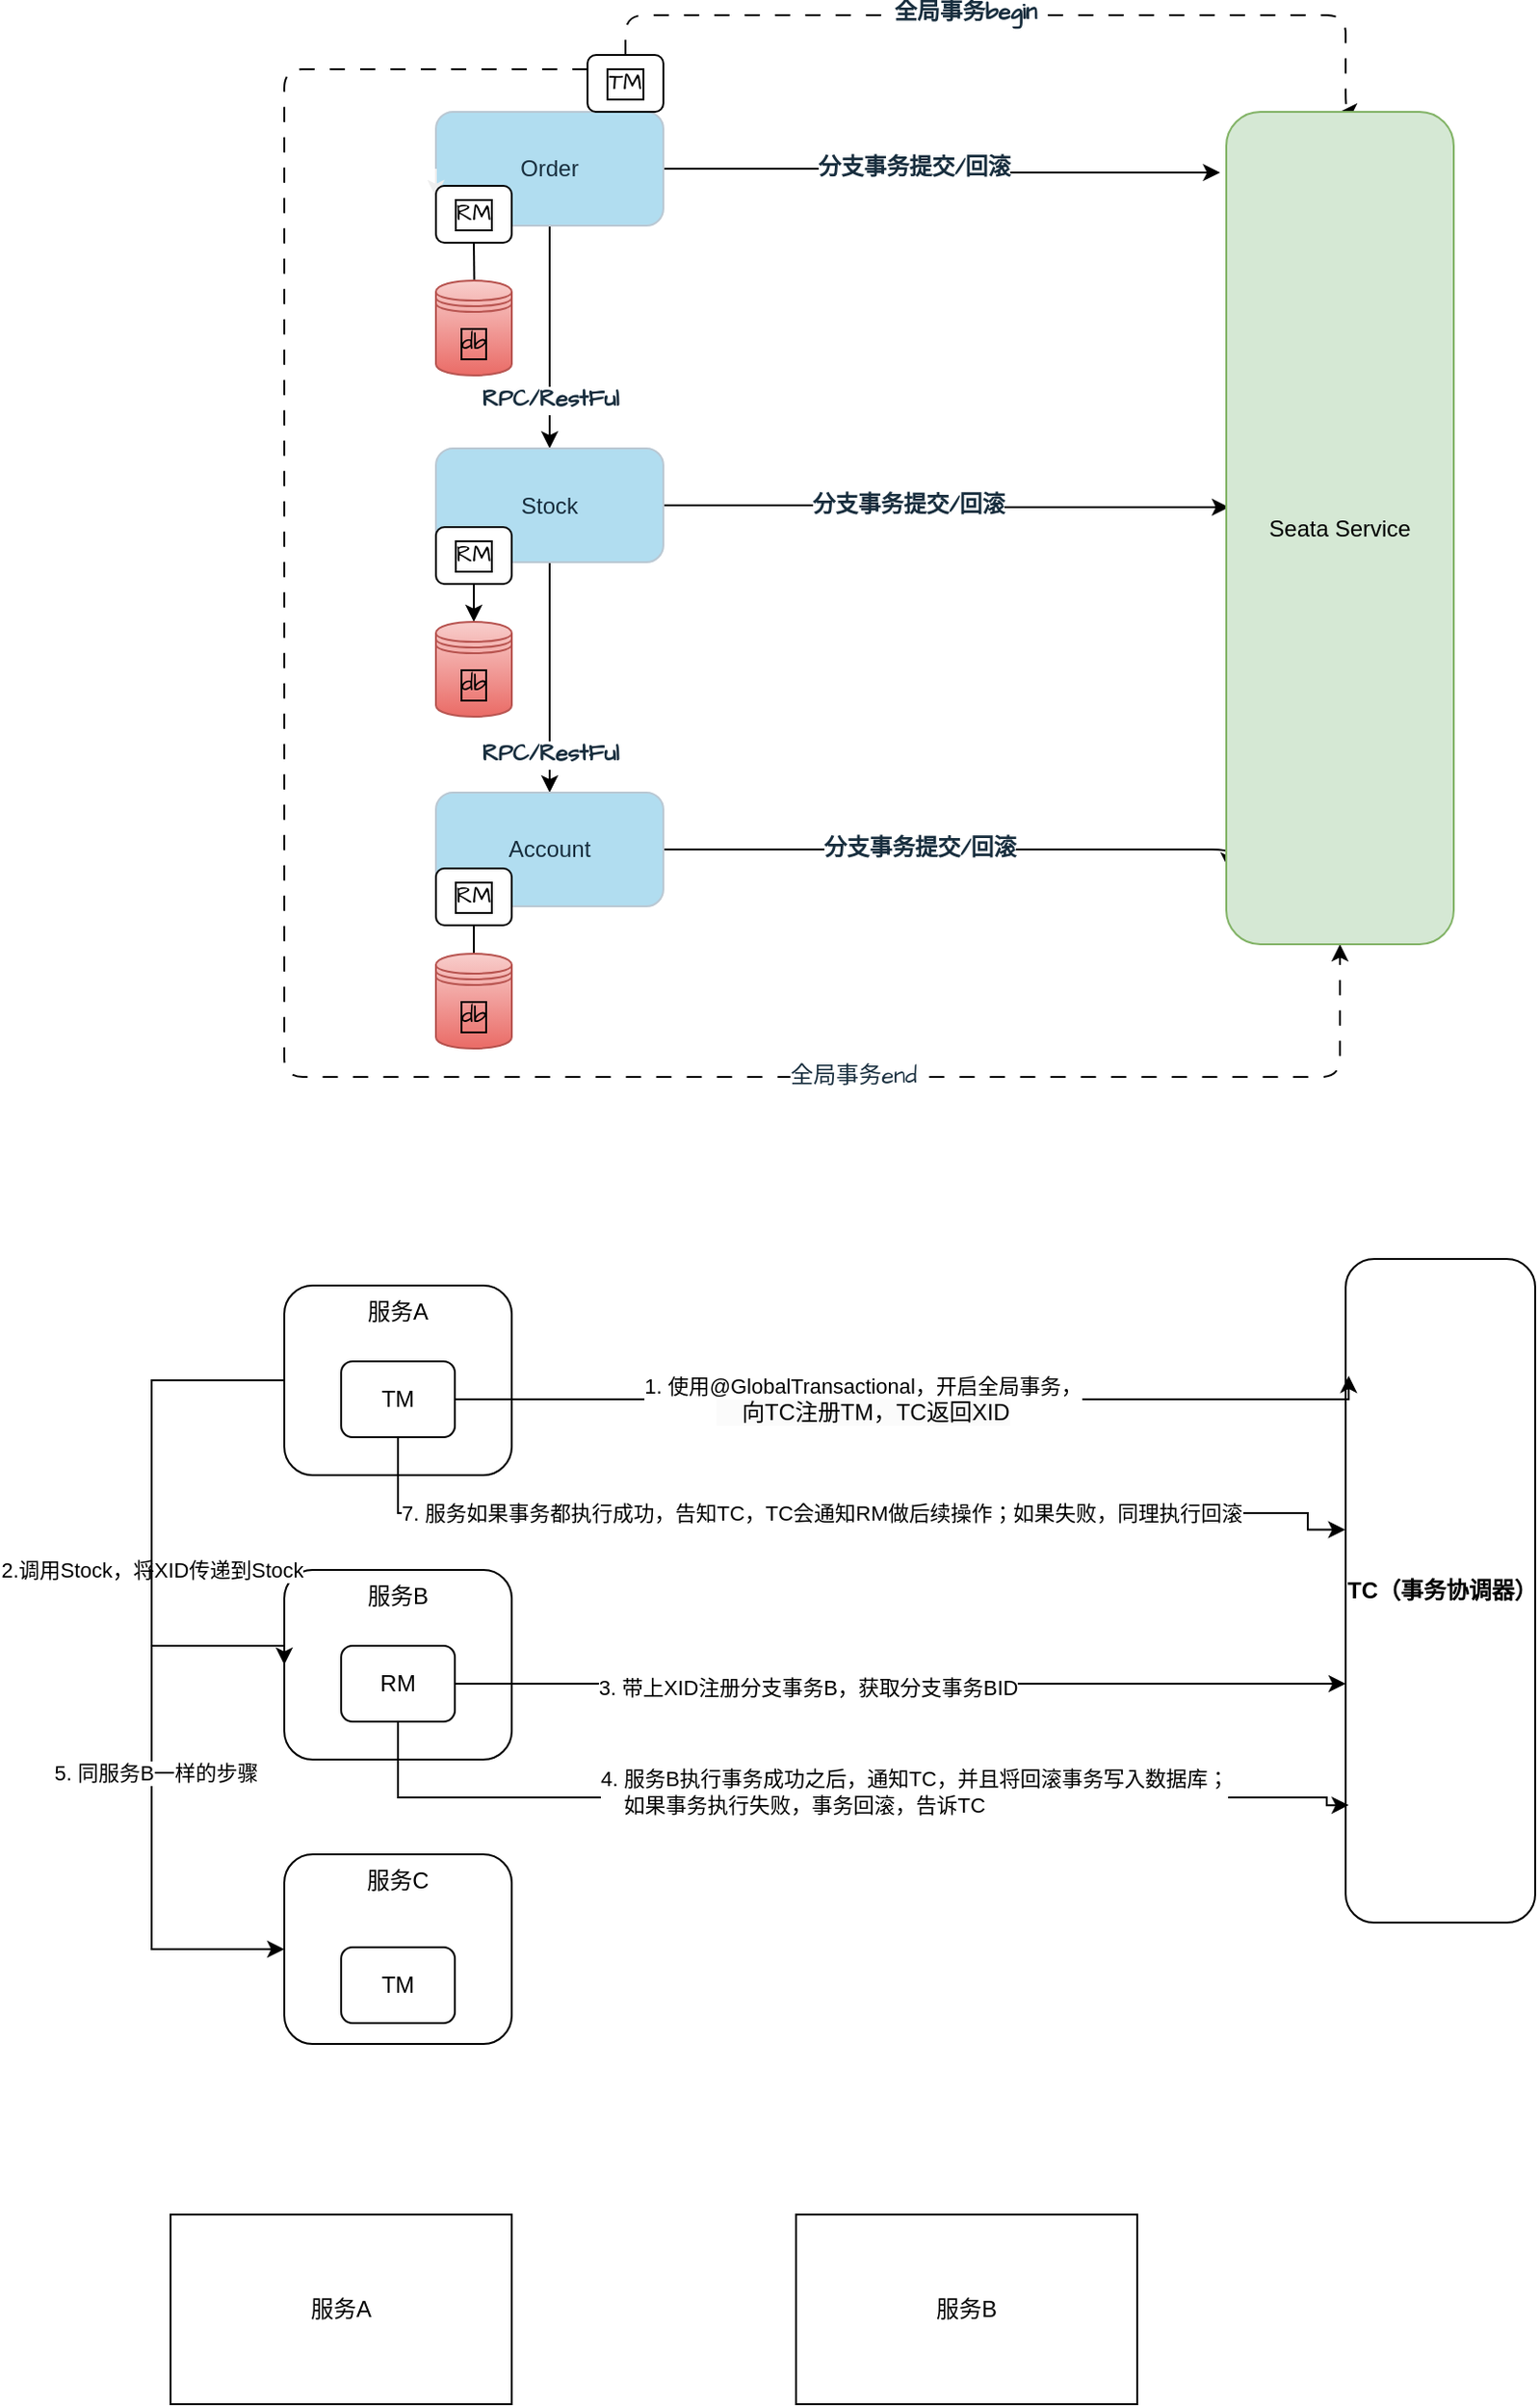 <mxfile version="20.8.19" type="github">
  <diagram id="EijaFWclXzNpHAFsAF2D" name="第 1 页">
    <mxGraphModel dx="1219" dy="656" grid="1" gridSize="10" guides="1" tooltips="1" connect="1" arrows="1" fold="1" page="1" pageScale="1" pageWidth="827" pageHeight="1169" math="0" shadow="0">
      <root>
        <mxCell id="0" />
        <mxCell id="1" parent="0" />
        <mxCell id="QYrEDv9TqQ3OovLWhWfL-101" value="服务B" style="rounded=1;glass=0;pointerEvents=1;verticalAlign=top;whiteSpace=wrap;movable=1;resizable=1;rotatable=1;deletable=1;editable=1;locked=0;connectable=1;" vertex="1" parent="1">
          <mxGeometry x="210" y="910" width="120" height="100" as="geometry" />
        </mxCell>
        <mxCell id="QYrEDv9TqQ3OovLWhWfL-100" style="edgeStyle=orthogonalEdgeStyle;rounded=0;orthogonalLoop=1;jettySize=auto;html=1;startArrow=none;startFill=0;entryX=0;entryY=0.5;entryDx=0;entryDy=0;" edge="1" parent="1" source="QYrEDv9TqQ3OovLWhWfL-97" target="QYrEDv9TqQ3OovLWhWfL-101">
          <mxGeometry relative="1" as="geometry">
            <mxPoint x="180" y="880" as="targetPoint" />
            <Array as="points">
              <mxPoint x="140" y="810" />
              <mxPoint x="140" y="950" />
            </Array>
          </mxGeometry>
        </mxCell>
        <mxCell id="QYrEDv9TqQ3OovLWhWfL-103" value="2.调用Stock，将XID传递到Stock" style="edgeLabel;html=1;align=center;verticalAlign=middle;resizable=0;points=[];" vertex="1" connectable="0" parent="QYrEDv9TqQ3OovLWhWfL-100">
          <mxGeometry x="0.17" relative="1" as="geometry">
            <mxPoint as="offset" />
          </mxGeometry>
        </mxCell>
        <mxCell id="QYrEDv9TqQ3OovLWhWfL-111" style="edgeStyle=orthogonalEdgeStyle;rounded=0;orthogonalLoop=1;jettySize=auto;html=1;startArrow=none;startFill=0;entryX=0;entryY=0.5;entryDx=0;entryDy=0;" edge="1" parent="1" source="QYrEDv9TqQ3OovLWhWfL-97" target="QYrEDv9TqQ3OovLWhWfL-105">
          <mxGeometry relative="1" as="geometry">
            <mxPoint x="150" y="1020" as="targetPoint" />
            <Array as="points">
              <mxPoint x="140" y="810" />
              <mxPoint x="140" y="1110" />
            </Array>
          </mxGeometry>
        </mxCell>
        <mxCell id="QYrEDv9TqQ3OovLWhWfL-112" value="5. 同服务B一样的步骤" style="edgeLabel;html=1;align=center;verticalAlign=middle;resizable=0;points=[];" vertex="1" connectable="0" parent="QYrEDv9TqQ3OovLWhWfL-111">
          <mxGeometry x="0.259" y="2" relative="1" as="geometry">
            <mxPoint as="offset" />
          </mxGeometry>
        </mxCell>
        <mxCell id="QYrEDv9TqQ3OovLWhWfL-97" value="服务A" style="rounded=1;glass=0;pointerEvents=1;verticalAlign=top;whiteSpace=wrap;movable=1;resizable=1;rotatable=1;deletable=1;editable=1;locked=0;connectable=1;" vertex="1" parent="1">
          <mxGeometry x="210" y="760" width="120" height="100" as="geometry" />
        </mxCell>
        <mxCell id="QYrEDv9TqQ3OovLWhWfL-5" value="" style="edgeStyle=orthogonalEdgeStyle;rounded=1;orthogonalLoop=1;jettySize=auto;html=1;labelBackgroundColor=none;strokeColor=#000000;fontColor=default;" edge="1" parent="1" source="QYrEDv9TqQ3OovLWhWfL-3" target="QYrEDv9TqQ3OovLWhWfL-4">
          <mxGeometry relative="1" as="geometry" />
        </mxCell>
        <mxCell id="QYrEDv9TqQ3OovLWhWfL-34" value="RPC/RestFul" style="edgeLabel;align=center;verticalAlign=middle;resizable=0;points=[];fontSize=12;fontFamily=Architects Daughter;fontColor=#182E3E;html=1;fontStyle=1;rounded=1;" vertex="1" connectable="0" parent="QYrEDv9TqQ3OovLWhWfL-5">
          <mxGeometry x="-0.304" y="-1" relative="1" as="geometry">
            <mxPoint x="1" y="51" as="offset" />
          </mxGeometry>
        </mxCell>
        <mxCell id="QYrEDv9TqQ3OovLWhWfL-14" style="edgeStyle=orthogonalEdgeStyle;hachureGap=4;orthogonalLoop=1;jettySize=auto;html=1;entryX=0.5;entryY=0;entryDx=0;entryDy=0;strokeColor=#000000;fontFamily=Architects Daughter;fontSource=https%3A%2F%2Ffonts.googleapis.com%2Fcss%3Ffamily%3DArchitects%2BDaughter;fontSize=16;fontColor=#FFFFFF;dashed=1;rounded=1;dashPattern=8 8;shadow=0;exitX=0.5;exitY=0;exitDx=0;exitDy=0;" edge="1" parent="1" source="QYrEDv9TqQ3OovLWhWfL-47" target="QYrEDv9TqQ3OovLWhWfL-11">
          <mxGeometry relative="1" as="geometry">
            <mxPoint x="380" y="141" as="sourcePoint" />
            <Array as="points">
              <mxPoint x="390" y="90" />
              <mxPoint x="770" y="90" />
            </Array>
          </mxGeometry>
        </mxCell>
        <mxCell id="QYrEDv9TqQ3OovLWhWfL-27" value="全局事务begin" style="edgeLabel;html=1;align=center;verticalAlign=middle;resizable=0;points=[];fontSize=12;fontFamily=Architects Daughter;fontColor=#182E3E;fontStyle=1;rounded=1;" vertex="1" connectable="0" parent="QYrEDv9TqQ3OovLWhWfL-14">
          <mxGeometry x="-0.12" y="1" relative="1" as="geometry">
            <mxPoint as="offset" />
          </mxGeometry>
        </mxCell>
        <mxCell id="QYrEDv9TqQ3OovLWhWfL-23" style="edgeStyle=orthogonalEdgeStyle;rounded=1;hachureGap=4;orthogonalLoop=1;jettySize=auto;html=1;strokeColor=#000000;fontFamily=Architects Daughter;fontSource=https%3A%2F%2Ffonts.googleapis.com%2Fcss%3Ffamily%3DArchitects%2BDaughter;fontSize=16;fontColor=#FFFFFF;entryX=-0.027;entryY=0.073;entryDx=0;entryDy=0;entryPerimeter=0;" edge="1" parent="1" source="QYrEDv9TqQ3OovLWhWfL-3" target="QYrEDv9TqQ3OovLWhWfL-11">
          <mxGeometry relative="1" as="geometry">
            <mxPoint x="570" y="171" as="targetPoint" />
          </mxGeometry>
        </mxCell>
        <mxCell id="QYrEDv9TqQ3OovLWhWfL-26" value="分支事务提交/回滚" style="edgeLabel;html=1;align=center;verticalAlign=middle;resizable=0;points=[];fontSize=12;fontFamily=Architects Daughter;fontColor=#182E3E;fontStyle=1;rounded=1;" vertex="1" connectable="0" parent="QYrEDv9TqQ3OovLWhWfL-23">
          <mxGeometry x="-0.228" y="3" relative="1" as="geometry">
            <mxPoint x="18" y="3" as="offset" />
          </mxGeometry>
        </mxCell>
        <mxCell id="QYrEDv9TqQ3OovLWhWfL-3" value="Order" style="rounded=1;whiteSpace=wrap;html=1;labelBackgroundColor=none;fillColor=#B1DDF0;strokeColor=#BAC8D3;fontColor=#182E3E;" vertex="1" parent="1">
          <mxGeometry x="290" y="141" width="120" height="60" as="geometry" />
        </mxCell>
        <object label="" id="QYrEDv9TqQ3OovLWhWfL-7">
          <mxCell style="edgeStyle=orthogonalEdgeStyle;rounded=1;orthogonalLoop=1;jettySize=auto;html=1;labelBackgroundColor=none;strokeColor=#000000;fontColor=default;" edge="1" parent="1" source="QYrEDv9TqQ3OovLWhWfL-4" target="QYrEDv9TqQ3OovLWhWfL-6">
            <mxGeometry relative="1" as="geometry" />
          </mxCell>
        </object>
        <mxCell id="QYrEDv9TqQ3OovLWhWfL-35" value="RPC/RestFul" style="edgeLabel;html=1;align=center;verticalAlign=middle;resizable=0;points=[];fontSize=12;fontFamily=Architects Daughter;fontColor=#182E3E;fontStyle=1;rounded=1;" vertex="1" connectable="0" parent="QYrEDv9TqQ3OovLWhWfL-7">
          <mxGeometry x="0.262" y="2" relative="1" as="geometry">
            <mxPoint x="-2" y="25" as="offset" />
          </mxGeometry>
        </mxCell>
        <mxCell id="QYrEDv9TqQ3OovLWhWfL-38" style="edgeStyle=orthogonalEdgeStyle;rounded=1;hachureGap=4;orthogonalLoop=1;jettySize=auto;html=1;exitX=1;exitY=0.5;exitDx=0;exitDy=0;entryX=0.012;entryY=0.475;entryDx=0;entryDy=0;entryPerimeter=0;strokeColor=#000000;fontFamily=Architects Daughter;fontSource=https%3A%2F%2Ffonts.googleapis.com%2Fcss%3Ffamily%3DArchitects%2BDaughter;fontSize=12;fontColor=#FFFFFF;" edge="1" parent="1" source="QYrEDv9TqQ3OovLWhWfL-4" target="QYrEDv9TqQ3OovLWhWfL-11">
          <mxGeometry relative="1" as="geometry">
            <mxPoint x="707.6" y="370.03" as="targetPoint" />
          </mxGeometry>
        </mxCell>
        <mxCell id="QYrEDv9TqQ3OovLWhWfL-41" value="分支事务提交/回滚" style="edgeLabel;html=1;align=center;verticalAlign=middle;resizable=0;points=[];fontSize=12;fontFamily=Architects Daughter;fontColor=#182E3E;fontStyle=1;rounded=1;" vertex="1" connectable="0" parent="QYrEDv9TqQ3OovLWhWfL-38">
          <mxGeometry x="-0.142" relative="1" as="geometry">
            <mxPoint as="offset" />
          </mxGeometry>
        </mxCell>
        <mxCell id="QYrEDv9TqQ3OovLWhWfL-4" value="Stock" style="whiteSpace=wrap;html=1;rounded=1;labelBackgroundColor=none;fillColor=#B1DDF0;strokeColor=#BAC8D3;fontColor=#182E3E;" vertex="1" parent="1">
          <mxGeometry x="290" y="318.5" width="120" height="60" as="geometry" />
        </mxCell>
        <mxCell id="QYrEDv9TqQ3OovLWhWfL-36" style="edgeStyle=orthogonalEdgeStyle;rounded=1;hachureGap=4;orthogonalLoop=1;jettySize=auto;html=1;entryX=-0.013;entryY=0.893;entryDx=0;entryDy=0;entryPerimeter=0;strokeColor=#000000;fontFamily=Architects Daughter;fontSource=https%3A%2F%2Ffonts.googleapis.com%2Fcss%3Ffamily%3DArchitects%2BDaughter;fontSize=12;fontColor=#FFFFFF;" edge="1" parent="1" source="QYrEDv9TqQ3OovLWhWfL-6">
          <mxGeometry relative="1" as="geometry">
            <mxPoint x="708.44" y="540.595" as="targetPoint" />
            <Array as="points">
              <mxPoint x="708" y="530" />
            </Array>
          </mxGeometry>
        </mxCell>
        <mxCell id="QYrEDv9TqQ3OovLWhWfL-37" value="分支事务提交/回滚" style="edgeLabel;html=1;align=center;verticalAlign=middle;resizable=0;points=[];fontSize=12;fontFamily=Architects Daughter;fontColor=#182E3E;fontStyle=1;rounded=1;" vertex="1" connectable="0" parent="QYrEDv9TqQ3OovLWhWfL-36">
          <mxGeometry x="-0.236" y="-2" relative="1" as="geometry">
            <mxPoint x="17" y="-2" as="offset" />
          </mxGeometry>
        </mxCell>
        <mxCell id="QYrEDv9TqQ3OovLWhWfL-6" value="Account" style="whiteSpace=wrap;html=1;rounded=1;labelBackgroundColor=none;fillColor=#B1DDF0;strokeColor=#BAC8D3;fontColor=#182E3E;" vertex="1" parent="1">
          <mxGeometry x="290" y="500" width="120" height="60" as="geometry" />
        </mxCell>
        <mxCell id="QYrEDv9TqQ3OovLWhWfL-13" style="edgeStyle=orthogonalEdgeStyle;rounded=1;hachureGap=4;orthogonalLoop=1;jettySize=auto;html=1;exitX=0;exitY=0.5;exitDx=0;exitDy=0;entryX=0;entryY=0.75;entryDx=0;entryDy=0;strokeColor=#EEEEEE;fontFamily=Architects Daughter;fontSource=https%3A%2F%2Ffonts.googleapis.com%2Fcss%3Ffamily%3DArchitects%2BDaughter;fontSize=16;fontColor=#FFFFFF;" edge="1" parent="1" source="QYrEDv9TqQ3OovLWhWfL-3" target="QYrEDv9TqQ3OovLWhWfL-3">
          <mxGeometry relative="1" as="geometry" />
        </mxCell>
        <mxCell id="QYrEDv9TqQ3OovLWhWfL-64" style="edgeStyle=orthogonalEdgeStyle;rounded=1;hachureGap=4;orthogonalLoop=1;jettySize=auto;html=1;exitX=0;exitY=0.25;exitDx=0;exitDy=0;entryX=0.5;entryY=1;entryDx=0;entryDy=0;shadow=0;strokeColor=#000000;fontFamily=Architects Daughter;fontSource=https%3A%2F%2Ffonts.googleapis.com%2Fcss%3Ffamily%3DArchitects%2BDaughter;fontSize=12;fontColor=#FFFFFF;dashed=1;dashPattern=8 8;" edge="1" parent="1" source="QYrEDv9TqQ3OovLWhWfL-47" target="QYrEDv9TqQ3OovLWhWfL-11">
          <mxGeometry relative="1" as="geometry">
            <Array as="points">
              <mxPoint x="210" y="119" />
              <mxPoint x="210" y="650" />
              <mxPoint x="767" y="650" />
            </Array>
          </mxGeometry>
        </mxCell>
        <mxCell id="QYrEDv9TqQ3OovLWhWfL-65" value="全局事务end" style="edgeLabel;html=1;align=center;verticalAlign=middle;resizable=0;points=[];fontSize=12;fontFamily=Architects Daughter;fontColor=#182E3E;rounded=1;" vertex="1" connectable="0" parent="QYrEDv9TqQ3OovLWhWfL-64">
          <mxGeometry x="0.503" relative="1" as="geometry">
            <mxPoint as="offset" />
          </mxGeometry>
        </mxCell>
        <mxCell id="QYrEDv9TqQ3OovLWhWfL-47" value="TM" style="rounded=1;whiteSpace=wrap;html=1;labelBorderColor=default;hachureGap=4;fontFamily=Architects Daughter;fontSource=https%3A%2F%2Ffonts.googleapis.com%2Fcss%3Ffamily%3DArchitects%2BDaughter;fontSize=12;" vertex="1" parent="1">
          <mxGeometry x="370" y="111" width="40" height="30" as="geometry" />
        </mxCell>
        <mxCell id="QYrEDv9TqQ3OovLWhWfL-54" style="edgeStyle=orthogonalEdgeStyle;rounded=1;hachureGap=4;orthogonalLoop=1;jettySize=auto;html=1;exitX=0.5;exitY=1;exitDx=0;exitDy=0;entryX=0.51;entryY=0.28;entryDx=0;entryDy=0;entryPerimeter=0;shadow=0;strokeColor=#000000;fontFamily=Architects Daughter;fontSource=https%3A%2F%2Ffonts.googleapis.com%2Fcss%3Ffamily%3DArchitects%2BDaughter;fontSize=12;fontColor=#FFFFFF;" edge="1" parent="1" source="QYrEDv9TqQ3OovLWhWfL-50" target="QYrEDv9TqQ3OovLWhWfL-53">
          <mxGeometry relative="1" as="geometry" />
        </mxCell>
        <mxCell id="QYrEDv9TqQ3OovLWhWfL-50" value="RM" style="rounded=1;whiteSpace=wrap;html=1;labelBorderColor=default;hachureGap=4;fontFamily=Architects Daughter;fontSource=https%3A%2F%2Ffonts.googleapis.com%2Fcss%3Ffamily%3DArchitects%2BDaughter;fontSize=12;" vertex="1" parent="1">
          <mxGeometry x="290" y="180" width="40" height="30" as="geometry" />
        </mxCell>
        <mxCell id="QYrEDv9TqQ3OovLWhWfL-58" style="edgeStyle=orthogonalEdgeStyle;rounded=1;hachureGap=4;orthogonalLoop=1;jettySize=auto;html=1;exitX=0.5;exitY=1;exitDx=0;exitDy=0;entryX=0.5;entryY=0;entryDx=0;entryDy=0;shadow=0;strokeColor=#000000;fontFamily=Architects Daughter;fontSource=https%3A%2F%2Ffonts.googleapis.com%2Fcss%3Ffamily%3DArchitects%2BDaughter;fontSize=12;fontColor=#FFFFFF;" edge="1" parent="1" source="QYrEDv9TqQ3OovLWhWfL-51" target="QYrEDv9TqQ3OovLWhWfL-57">
          <mxGeometry relative="1" as="geometry">
            <Array as="points">
              <mxPoint x="310" y="620" />
              <mxPoint x="310" y="620" />
            </Array>
          </mxGeometry>
        </mxCell>
        <mxCell id="QYrEDv9TqQ3OovLWhWfL-51" value="RM" style="rounded=1;whiteSpace=wrap;html=1;labelBorderColor=default;hachureGap=4;fontFamily=Architects Daughter;fontSource=https%3A%2F%2Ffonts.googleapis.com%2Fcss%3Ffamily%3DArchitects%2BDaughter;fontSize=12;" vertex="1" parent="1">
          <mxGeometry x="290" y="540" width="40" height="30" as="geometry" />
        </mxCell>
        <mxCell id="QYrEDv9TqQ3OovLWhWfL-56" style="edgeStyle=orthogonalEdgeStyle;rounded=1;hachureGap=4;orthogonalLoop=1;jettySize=auto;html=1;exitX=0.5;exitY=1;exitDx=0;exitDy=0;shadow=0;strokeColor=#000000;fontFamily=Architects Daughter;fontSource=https%3A%2F%2Ffonts.googleapis.com%2Fcss%3Ffamily%3DArchitects%2BDaughter;fontSize=12;fontColor=#FFFFFF;" edge="1" parent="1" source="QYrEDv9TqQ3OovLWhWfL-52" target="QYrEDv9TqQ3OovLWhWfL-55">
          <mxGeometry relative="1" as="geometry" />
        </mxCell>
        <mxCell id="QYrEDv9TqQ3OovLWhWfL-52" value="RM" style="rounded=1;whiteSpace=wrap;html=1;labelBorderColor=default;hachureGap=4;fontFamily=Architects Daughter;fontSource=https%3A%2F%2Ffonts.googleapis.com%2Fcss%3Ffamily%3DArchitects%2BDaughter;fontSize=12;" vertex="1" parent="1">
          <mxGeometry x="290" y="360" width="40" height="30" as="geometry" />
        </mxCell>
        <mxCell id="QYrEDv9TqQ3OovLWhWfL-53" value="db" style="shape=datastore;whiteSpace=wrap;html=1;labelBorderColor=default;hachureGap=4;strokeColor=#b85450;fontFamily=Architects Daughter;fontSource=https%3A%2F%2Ffonts.googleapis.com%2Fcss%3Ffamily%3DArchitects%2BDaughter;fontSize=12;fillColor=#f8cecc;gradientColor=#ea6b66;rounded=1;" vertex="1" parent="1">
          <mxGeometry x="290" y="230" width="40" height="50" as="geometry" />
        </mxCell>
        <mxCell id="QYrEDv9TqQ3OovLWhWfL-55" value="db" style="shape=datastore;whiteSpace=wrap;html=1;labelBorderColor=default;hachureGap=4;strokeColor=#b85450;fontFamily=Architects Daughter;fontSource=https%3A%2F%2Ffonts.googleapis.com%2Fcss%3Ffamily%3DArchitects%2BDaughter;fontSize=12;fillColor=#f8cecc;gradientColor=#ea6b66;rounded=1;" vertex="1" parent="1">
          <mxGeometry x="290" y="410" width="40" height="50" as="geometry" />
        </mxCell>
        <mxCell id="QYrEDv9TqQ3OovLWhWfL-57" value="db" style="shape=datastore;whiteSpace=wrap;html=1;labelBorderColor=default;hachureGap=4;strokeColor=#b85450;fontFamily=Architects Daughter;fontSource=https%3A%2F%2Ffonts.googleapis.com%2Fcss%3Ffamily%3DArchitects%2BDaughter;fontSize=12;fillColor=#f8cecc;gradientColor=#ea6b66;rounded=1;" vertex="1" parent="1">
          <mxGeometry x="290" y="585" width="40" height="50" as="geometry" />
        </mxCell>
        <mxCell id="QYrEDv9TqQ3OovLWhWfL-11" value="Seata Service" style="rounded=1;whiteSpace=wrap;html=1;labelBackgroundColor=none;fillColor=#d5e8d4;strokeColor=#82b366;" vertex="1" parent="1">
          <mxGeometry x="707" y="141" width="120" height="439" as="geometry" />
        </mxCell>
        <mxCell id="QYrEDv9TqQ3OovLWhWfL-83" value="TC（事务协调器）" style="rounded=1;labelBackgroundColor=none;fontStyle=1;whiteSpace=wrap;" vertex="1" parent="1">
          <mxGeometry x="770" y="746" width="100" height="350" as="geometry" />
        </mxCell>
        <mxCell id="QYrEDv9TqQ3OovLWhWfL-98" value="" style="edgeStyle=orthogonalEdgeStyle;rounded=0;orthogonalLoop=1;jettySize=auto;entryX=0.016;entryY=0.176;entryDx=0;entryDy=0;entryPerimeter=0;startArrow=none;startFill=0;" edge="1" parent="1" source="QYrEDv9TqQ3OovLWhWfL-96" target="QYrEDv9TqQ3OovLWhWfL-83">
          <mxGeometry relative="1" as="geometry">
            <Array as="points">
              <mxPoint x="770" y="820" />
              <mxPoint x="770" y="820" />
            </Array>
          </mxGeometry>
        </mxCell>
        <mxCell id="QYrEDv9TqQ3OovLWhWfL-99" value="1. 使用@GlobalTransactional，开启全局事务，&lt;br style=&quot;border-color: var(--border-color); padding: 0px; margin: 0px; font-size: 12px; text-align: left; background-color: rgb(251, 251, 251);&quot;&gt;&lt;span style=&quot;font-size: 12px; text-align: left; background-color: rgb(251, 251, 251);&quot;&gt;&amp;nbsp; &amp;nbsp; 向TC注册TM，TC返回XID&lt;/span&gt;" style="edgeLabel;html=1;align=center;verticalAlign=middle;resizable=0;points=[];" vertex="1" connectable="0" parent="QYrEDv9TqQ3OovLWhWfL-98">
          <mxGeometry x="-0.161" relative="1" as="geometry">
            <mxPoint x="12" as="offset" />
          </mxGeometry>
        </mxCell>
        <mxCell id="QYrEDv9TqQ3OovLWhWfL-113" style="edgeStyle=orthogonalEdgeStyle;rounded=0;orthogonalLoop=1;jettySize=auto;html=1;entryX=-0.002;entryY=0.408;entryDx=0;entryDy=0;entryPerimeter=0;startArrow=none;startFill=0;" edge="1" parent="1" source="QYrEDv9TqQ3OovLWhWfL-96" target="QYrEDv9TqQ3OovLWhWfL-83">
          <mxGeometry relative="1" as="geometry">
            <Array as="points">
              <mxPoint x="270" y="880" />
              <mxPoint x="750" y="880" />
            </Array>
          </mxGeometry>
        </mxCell>
        <mxCell id="QYrEDv9TqQ3OovLWhWfL-114" value="7. 服务如果事务都执行成功，告知TC，TC会通知RM做后续操作；如果失败，同理执行回滚" style="edgeLabel;html=1;align=left;verticalAlign=middle;resizable=0;points=[];" vertex="1" connectable="0" parent="QYrEDv9TqQ3OovLWhWfL-113">
          <mxGeometry x="-0.444" relative="1" as="geometry">
            <mxPoint x="-113" as="offset" />
          </mxGeometry>
        </mxCell>
        <mxCell id="QYrEDv9TqQ3OovLWhWfL-96" value="TM" style="rounded=1;glass=0;pointerEvents=1;resizable=1;whiteSpace=wrap;movable=1;rotatable=1;deletable=1;editable=1;locked=0;connectable=1;" vertex="1" parent="1">
          <mxGeometry x="240" y="800" width="60" height="40" as="geometry" />
        </mxCell>
        <mxCell id="QYrEDv9TqQ3OovLWhWfL-109" style="edgeStyle=orthogonalEdgeStyle;rounded=0;orthogonalLoop=1;jettySize=auto;html=1;startArrow=none;startFill=0;entryX=0.016;entryY=0.823;entryDx=0;entryDy=0;entryPerimeter=0;" edge="1" parent="1" source="QYrEDv9TqQ3OovLWhWfL-102" target="QYrEDv9TqQ3OovLWhWfL-83">
          <mxGeometry relative="1" as="geometry">
            <mxPoint x="740" y="1050" as="targetPoint" />
            <Array as="points">
              <mxPoint x="270" y="1030" />
              <mxPoint x="760" y="1030" />
              <mxPoint x="760" y="1034" />
            </Array>
          </mxGeometry>
        </mxCell>
        <mxCell id="QYrEDv9TqQ3OovLWhWfL-110" value="4. 服务B执行事务成功之后，通知TC，并且将回滚事务写入数据库；&lt;br style=&quot;border-color: var(--border-color);&quot;&gt;&lt;span style=&quot;&quot;&gt;&amp;nbsp; &amp;nbsp; 如果事务执行失败，事务回滚，告诉TC&lt;/span&gt;" style="edgeLabel;html=1;align=left;verticalAlign=middle;resizable=0;points=[];" vertex="1" connectable="0" parent="QYrEDv9TqQ3OovLWhWfL-109">
          <mxGeometry x="-0.497" y="3" relative="1" as="geometry">
            <mxPoint x="8" as="offset" />
          </mxGeometry>
        </mxCell>
        <mxCell id="QYrEDv9TqQ3OovLWhWfL-102" value="RM" style="rounded=1;glass=0;pointerEvents=1;resizable=1;whiteSpace=wrap;movable=1;rotatable=1;deletable=1;editable=1;locked=0;connectable=1;" vertex="1" parent="1">
          <mxGeometry x="240" y="950" width="60" height="40" as="geometry" />
        </mxCell>
        <mxCell id="QYrEDv9TqQ3OovLWhWfL-88" value="" style="edgeStyle=orthogonalEdgeStyle;rounded=0;orthogonalLoop=1;jettySize=auto;exitX=1;exitY=0.5;exitDx=0;exitDy=0;" edge="1" parent="1" source="QYrEDv9TqQ3OovLWhWfL-102" target="QYrEDv9TqQ3OovLWhWfL-83">
          <mxGeometry relative="1" as="geometry">
            <mxPoint x="579.6" y="929.6" as="targetPoint" />
            <mxPoint x="330" y="930" as="sourcePoint" />
            <Array as="points">
              <mxPoint x="610" y="970" />
              <mxPoint x="610" y="970" />
            </Array>
          </mxGeometry>
        </mxCell>
        <mxCell id="QYrEDv9TqQ3OovLWhWfL-104" value="3. 带上XID注册分支事务B，获取分支事务BID" style="edgeLabel;html=1;align=left;verticalAlign=middle;resizable=0;points=[];" vertex="1" connectable="0" parent="QYrEDv9TqQ3OovLWhWfL-88">
          <mxGeometry x="-0.681" y="-2" relative="1" as="geometry">
            <mxPoint x="-1" as="offset" />
          </mxGeometry>
        </mxCell>
        <mxCell id="QYrEDv9TqQ3OovLWhWfL-105" value="服务C" style="rounded=1;glass=0;pointerEvents=1;verticalAlign=top;whiteSpace=wrap;movable=1;resizable=1;rotatable=1;deletable=1;editable=1;locked=0;connectable=1;" vertex="1" parent="1">
          <mxGeometry x="210" y="1060" width="120" height="100" as="geometry" />
        </mxCell>
        <mxCell id="QYrEDv9TqQ3OovLWhWfL-106" value="TM" style="rounded=1;glass=0;pointerEvents=1;resizable=1;whiteSpace=wrap;movable=1;rotatable=1;deletable=1;editable=1;locked=0;connectable=1;" vertex="1" parent="1">
          <mxGeometry x="240" y="1109" width="60" height="40" as="geometry" />
        </mxCell>
        <mxCell id="QYrEDv9TqQ3OovLWhWfL-115" value="服务A" style="rounded=0;whiteSpace=wrap;html=1;glass=0;pointerEvents=1;" vertex="1" parent="1">
          <mxGeometry x="150" y="1250" width="180" height="100" as="geometry" />
        </mxCell>
        <mxCell id="QYrEDv9TqQ3OovLWhWfL-116" value="服务B" style="rounded=0;whiteSpace=wrap;html=1;glass=0;pointerEvents=1;" vertex="1" parent="1">
          <mxGeometry x="480" y="1250" width="180" height="100" as="geometry" />
        </mxCell>
      </root>
    </mxGraphModel>
  </diagram>
</mxfile>
